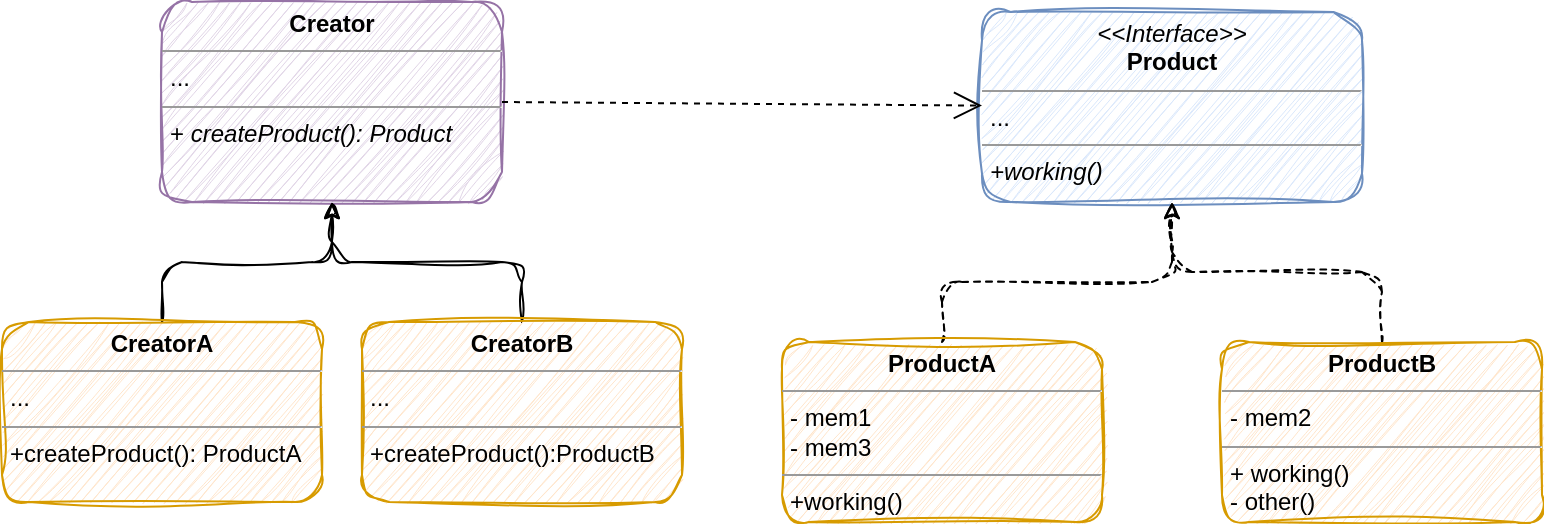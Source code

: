 <mxfile version="21.2.8" type="device">
  <diagram name="第 1 页" id="kdWezK6QogzWTmD4Oa5h">
    <mxGraphModel dx="819" dy="478" grid="1" gridSize="10" guides="1" tooltips="1" connect="1" arrows="1" fold="1" page="1" pageScale="1" pageWidth="827" pageHeight="1169" background="none" math="0" shadow="0">
      <root>
        <mxCell id="0" />
        <mxCell id="1" parent="0" />
        <mxCell id="C8ncimCad8OK2Hp_C33j-13" value="&lt;p style=&quot;margin:0px;margin-top:4px;text-align:center;&quot;&gt;&lt;b&gt;Creator&lt;/b&gt;&lt;/p&gt;&lt;hr size=&quot;1&quot;&gt;&lt;p style=&quot;margin:0px;margin-left:4px;&quot;&gt;...&lt;/p&gt;&lt;hr size=&quot;1&quot;&gt;&lt;p style=&quot;margin:0px;margin-left:4px;&quot;&gt;&lt;span style=&quot;background-color: initial;&quot;&gt;+&amp;nbsp;&lt;/span&gt;&lt;i style=&quot;background-color: initial; border-color: var(--border-color);&quot;&gt;createProduct(): Product&lt;/i&gt;&lt;/p&gt;" style="verticalAlign=top;align=left;overflow=fill;fontSize=12;fontFamily=Helvetica;html=1;whiteSpace=wrap;fillColor=#e1d5e7;strokeColor=#9673a6;sketch=1;curveFitting=1;jiggle=2;shadow=0;rounded=1;" vertex="1" parent="1">
          <mxGeometry x="120" y="180" width="170" height="100" as="geometry" />
        </mxCell>
        <mxCell id="C8ncimCad8OK2Hp_C33j-14" value="&lt;p style=&quot;margin:0px;margin-top:4px;text-align:center;&quot;&gt;&lt;i&gt;&amp;lt;&amp;lt;Interface&amp;gt;&amp;gt;&lt;/i&gt;&lt;br&gt;&lt;b&gt;Product&lt;/b&gt;&lt;/p&gt;&lt;hr size=&quot;1&quot;&gt;&lt;p style=&quot;margin:0px;margin-left:4px;&quot;&gt;...&lt;/p&gt;&lt;hr size=&quot;1&quot;&gt;&lt;p style=&quot;margin:0px;margin-left:4px;&quot;&gt;&lt;i&gt;+working()&lt;/i&gt;&lt;/p&gt;" style="verticalAlign=top;align=left;overflow=fill;fontSize=12;fontFamily=Helvetica;html=1;whiteSpace=wrap;rounded=1;sketch=1;curveFitting=1;jiggle=2;fillColor=#dae8fc;strokeColor=#6c8ebf;" vertex="1" parent="1">
          <mxGeometry x="530" y="185" width="190" height="95" as="geometry" />
        </mxCell>
        <mxCell id="C8ncimCad8OK2Hp_C33j-16" value="" style="endArrow=open;endSize=12;dashed=1;html=1;rounded=0;exitX=1;exitY=0.5;exitDx=0;exitDy=0;" edge="1" parent="1" source="C8ncimCad8OK2Hp_C33j-13" target="C8ncimCad8OK2Hp_C33j-14">
          <mxGeometry x="-0.625" y="80" width="160" relative="1" as="geometry">
            <mxPoint x="330" y="360" as="sourcePoint" />
            <mxPoint x="490" y="360" as="targetPoint" />
            <mxPoint as="offset" />
          </mxGeometry>
        </mxCell>
        <mxCell id="C8ncimCad8OK2Hp_C33j-20" style="edgeStyle=orthogonalEdgeStyle;rounded=0;orthogonalLoop=1;jettySize=auto;html=1;exitX=0.5;exitY=0;exitDx=0;exitDy=0;entryX=0.391;entryY=1.014;entryDx=0;entryDy=0;entryPerimeter=0;strokeColor=none;" edge="1" parent="1" source="C8ncimCad8OK2Hp_C33j-17" target="C8ncimCad8OK2Hp_C33j-14">
          <mxGeometry relative="1" as="geometry" />
        </mxCell>
        <mxCell id="C8ncimCad8OK2Hp_C33j-21" style="edgeStyle=orthogonalEdgeStyle;orthogonalLoop=1;jettySize=auto;html=1;exitX=0.5;exitY=0;exitDx=0;exitDy=0;entryX=0.5;entryY=1;entryDx=0;entryDy=0;shadow=0;sketch=1;curveFitting=1;jiggle=2;rounded=1;dashed=1;" edge="1" parent="1" source="C8ncimCad8OK2Hp_C33j-17" target="C8ncimCad8OK2Hp_C33j-14">
          <mxGeometry relative="1" as="geometry">
            <Array as="points">
              <mxPoint x="510" y="320" />
              <mxPoint x="625" y="320" />
            </Array>
          </mxGeometry>
        </mxCell>
        <mxCell id="C8ncimCad8OK2Hp_C33j-17" value="&lt;p style=&quot;margin:0px;margin-top:4px;text-align:center;&quot;&gt;&lt;b&gt;ProductA&lt;/b&gt;&lt;/p&gt;&lt;hr size=&quot;1&quot;&gt;&lt;p style=&quot;margin:0px;margin-left:4px;&quot;&gt;- mem1&lt;/p&gt;&lt;p style=&quot;margin:0px;margin-left:4px;&quot;&gt;- mem3&lt;/p&gt;&lt;hr size=&quot;1&quot;&gt;&lt;p style=&quot;margin:0px;margin-left:4px;&quot;&gt;+working()&lt;/p&gt;" style="verticalAlign=top;align=left;overflow=fill;fontSize=12;fontFamily=Helvetica;html=1;whiteSpace=wrap;fillColor=#ffe6cc;strokeColor=#d79b00;rounded=1;sketch=1;curveFitting=1;jiggle=2;" vertex="1" parent="1">
          <mxGeometry x="430" y="350" width="160" height="90" as="geometry" />
        </mxCell>
        <mxCell id="C8ncimCad8OK2Hp_C33j-25" style="edgeStyle=orthogonalEdgeStyle;shape=connector;rounded=1;sketch=1;jiggle=2;curveFitting=1;orthogonalLoop=1;jettySize=auto;html=1;entryX=0.5;entryY=1;entryDx=0;entryDy=0;shadow=0;labelBackgroundColor=default;strokeColor=default;fontFamily=Helvetica;fontSize=11;fontColor=default;endArrow=classic;dashed=1;" edge="1" parent="1" source="C8ncimCad8OK2Hp_C33j-19" target="C8ncimCad8OK2Hp_C33j-14">
          <mxGeometry relative="1" as="geometry" />
        </mxCell>
        <mxCell id="C8ncimCad8OK2Hp_C33j-19" value="&lt;p style=&quot;margin:0px;margin-top:4px;text-align:center;&quot;&gt;&lt;b&gt;ProductB&lt;/b&gt;&lt;/p&gt;&lt;hr size=&quot;1&quot;&gt;&lt;p style=&quot;margin:0px;margin-left:4px;&quot;&gt;- mem2&lt;/p&gt;&lt;hr size=&quot;1&quot;&gt;&lt;p style=&quot;margin:0px;margin-left:4px;&quot;&gt;+ working()&lt;/p&gt;&lt;p style=&quot;margin:0px;margin-left:4px;&quot;&gt;- other()&lt;/p&gt;" style="verticalAlign=top;align=left;overflow=fill;fontSize=12;fontFamily=Helvetica;html=1;whiteSpace=wrap;fillColor=#ffe6cc;strokeColor=#d79b00;rounded=1;sketch=1;curveFitting=1;jiggle=2;" vertex="1" parent="1">
          <mxGeometry x="650" y="350" width="160" height="90" as="geometry" />
        </mxCell>
        <mxCell id="C8ncimCad8OK2Hp_C33j-28" style="edgeStyle=orthogonalEdgeStyle;shape=connector;rounded=1;sketch=1;jiggle=2;curveFitting=1;orthogonalLoop=1;jettySize=auto;html=1;entryX=0.5;entryY=1;entryDx=0;entryDy=0;shadow=0;labelBackgroundColor=default;strokeColor=default;fontFamily=Helvetica;fontSize=11;fontColor=default;endArrow=classic;" edge="1" parent="1" source="C8ncimCad8OK2Hp_C33j-23" target="C8ncimCad8OK2Hp_C33j-13">
          <mxGeometry relative="1" as="geometry" />
        </mxCell>
        <mxCell id="C8ncimCad8OK2Hp_C33j-23" value="&lt;p style=&quot;margin:0px;margin-top:4px;text-align:center;&quot;&gt;&lt;b&gt;CreatorB&lt;/b&gt;&lt;/p&gt;&lt;hr size=&quot;1&quot;&gt;&lt;p style=&quot;margin:0px;margin-left:4px;&quot;&gt;...&lt;/p&gt;&lt;hr size=&quot;1&quot;&gt;&lt;p style=&quot;margin:0px;margin-left:4px;&quot;&gt;+createProduct():ProductB&lt;/p&gt;" style="verticalAlign=top;align=left;overflow=fill;fontSize=12;fontFamily=Helvetica;html=1;whiteSpace=wrap;fillColor=#ffe6cc;strokeColor=#d79b00;rounded=1;sketch=1;curveFitting=1;jiggle=2;" vertex="1" parent="1">
          <mxGeometry x="220" y="340" width="160" height="90" as="geometry" />
        </mxCell>
        <mxCell id="C8ncimCad8OK2Hp_C33j-26" style="edgeStyle=orthogonalEdgeStyle;shape=connector;rounded=1;sketch=1;jiggle=2;curveFitting=1;orthogonalLoop=1;jettySize=auto;html=1;exitX=0.5;exitY=0;exitDx=0;exitDy=0;shadow=0;labelBackgroundColor=default;strokeColor=default;fontFamily=Helvetica;fontSize=11;fontColor=default;endArrow=classic;" edge="1" parent="1" source="C8ncimCad8OK2Hp_C33j-24" target="C8ncimCad8OK2Hp_C33j-13">
          <mxGeometry relative="1" as="geometry">
            <Array as="points">
              <mxPoint x="120" y="310" />
              <mxPoint x="205" y="310" />
            </Array>
          </mxGeometry>
        </mxCell>
        <mxCell id="C8ncimCad8OK2Hp_C33j-24" value="&lt;p style=&quot;margin:0px;margin-top:4px;text-align:center;&quot;&gt;&lt;b&gt;CreatorA&lt;/b&gt;&lt;/p&gt;&lt;hr size=&quot;1&quot;&gt;&lt;p style=&quot;margin:0px;margin-left:4px;&quot;&gt;...&lt;/p&gt;&lt;hr size=&quot;1&quot;&gt;&lt;p style=&quot;margin:0px;margin-left:4px;&quot;&gt;+createProduct(): ProductA&lt;/p&gt;" style="verticalAlign=top;align=left;overflow=fill;fontSize=12;fontFamily=Helvetica;html=1;whiteSpace=wrap;fillColor=#ffe6cc;strokeColor=#d79b00;rounded=1;sketch=1;curveFitting=1;jiggle=2;" vertex="1" parent="1">
          <mxGeometry x="40" y="340" width="160" height="90" as="geometry" />
        </mxCell>
      </root>
    </mxGraphModel>
  </diagram>
</mxfile>
